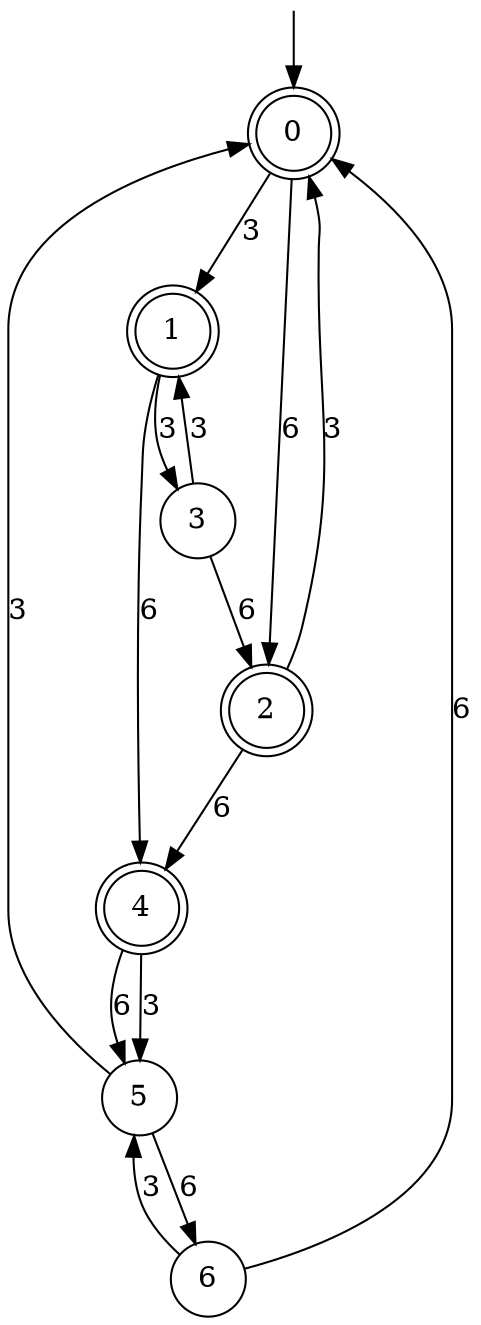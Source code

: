 digraph g {

	s0 [shape="doublecircle" label="0"];
	s1 [shape="doublecircle" label="1"];
	s2 [shape="doublecircle" label="2"];
	s3 [shape="circle" label="3"];
	s4 [shape="doublecircle" label="4"];
	s5 [shape="circle" label="5"];
	s6 [shape="circle" label="6"];
	s0 -> s1 [label="3"];
	s0 -> s2 [label="6"];
	s1 -> s3 [label="3"];
	s1 -> s4 [label="6"];
	s2 -> s0 [label="3"];
	s2 -> s4 [label="6"];
	s3 -> s1 [label="3"];
	s3 -> s2 [label="6"];
	s4 -> s5 [label="3"];
	s4 -> s5 [label="6"];
	s5 -> s0 [label="3"];
	s5 -> s6 [label="6"];
	s6 -> s5 [label="3"];
	s6 -> s0 [label="6"];

__start0 [label="" shape="none" width="0" height="0"];
__start0 -> s0;

}
